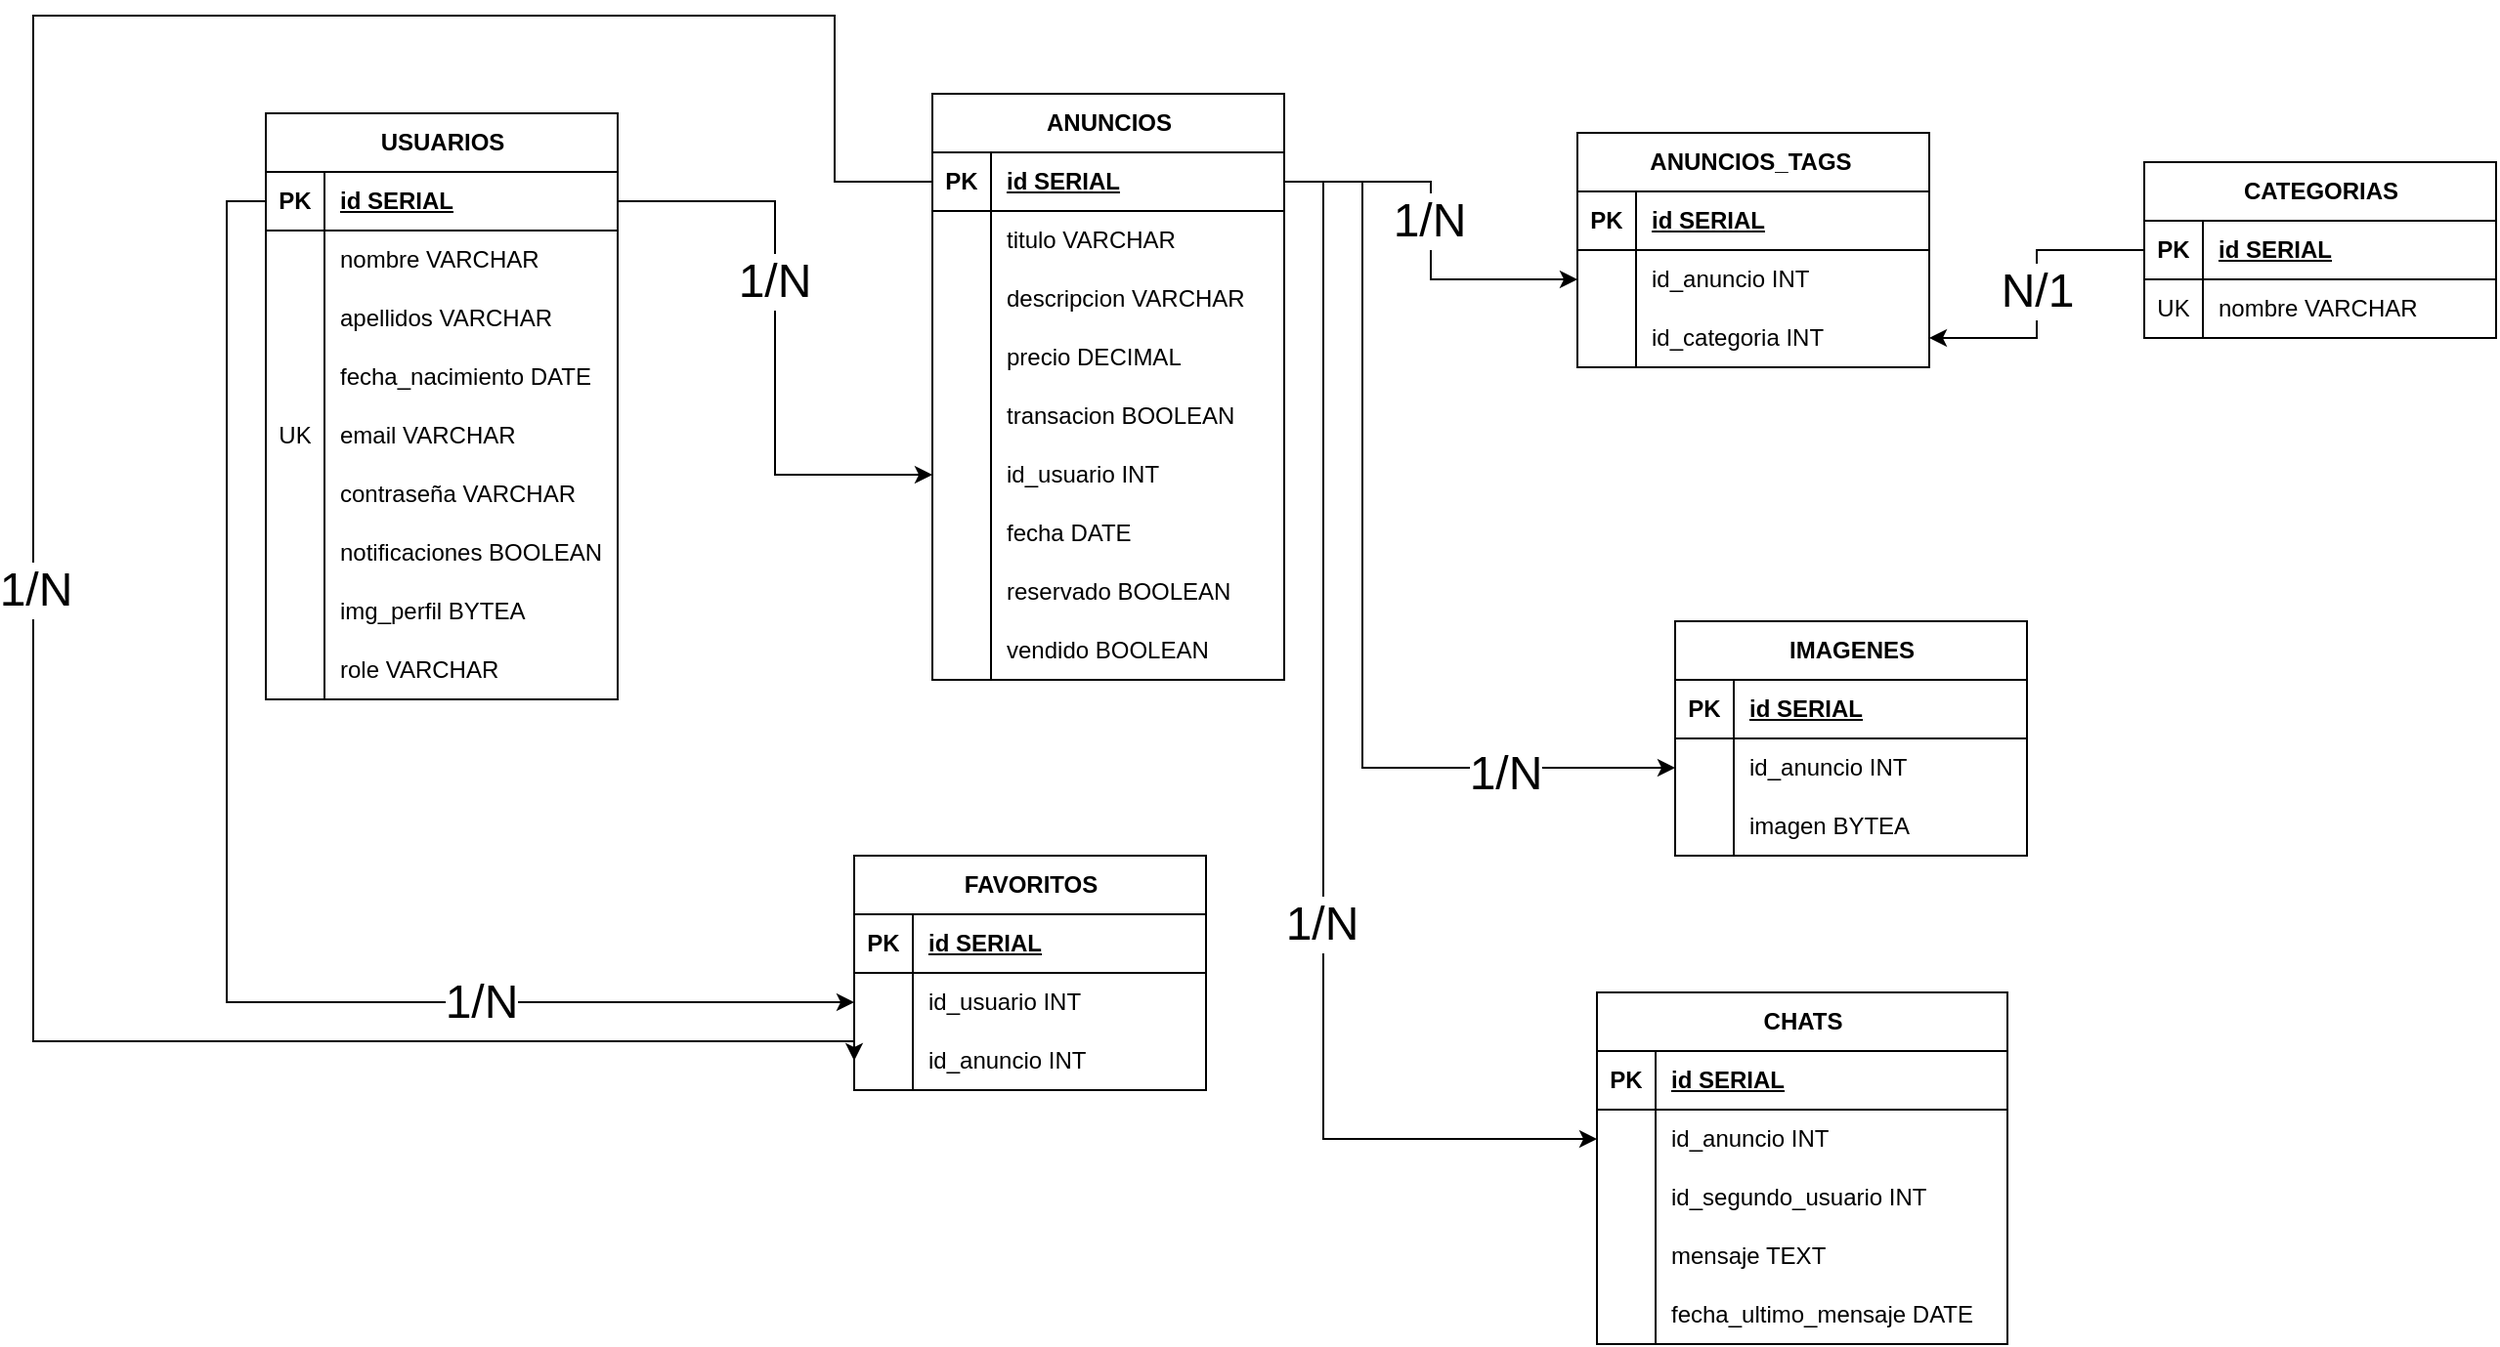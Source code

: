 <mxfile version="24.0.7" type="device">
  <diagram name="Página-1" id="xFBbB_zyV15FyHv-5IQv">
    <mxGraphModel dx="2501" dy="786" grid="1" gridSize="10" guides="1" tooltips="1" connect="1" arrows="1" fold="1" page="1" pageScale="1" pageWidth="827" pageHeight="1169" math="0" shadow="0">
      <root>
        <mxCell id="0" />
        <mxCell id="1" parent="0" />
        <mxCell id="08v7dQ_NmkrzOguiUKik-5" value="USUARIOS" style="shape=table;startSize=30;container=1;collapsible=1;childLayout=tableLayout;fixedRows=1;rowLines=0;fontStyle=1;align=center;resizeLast=1;html=1;" parent="1" vertex="1">
          <mxGeometry x="-511" y="370" width="180" height="300" as="geometry" />
        </mxCell>
        <mxCell id="08v7dQ_NmkrzOguiUKik-6" value="" style="shape=tableRow;horizontal=0;startSize=0;swimlaneHead=0;swimlaneBody=0;fillColor=none;collapsible=0;dropTarget=0;points=[[0,0.5],[1,0.5]];portConstraint=eastwest;top=0;left=0;right=0;bottom=1;" parent="08v7dQ_NmkrzOguiUKik-5" vertex="1">
          <mxGeometry y="30" width="180" height="30" as="geometry" />
        </mxCell>
        <mxCell id="08v7dQ_NmkrzOguiUKik-7" value="PK" style="shape=partialRectangle;connectable=0;fillColor=none;top=0;left=0;bottom=0;right=0;fontStyle=1;overflow=hidden;whiteSpace=wrap;html=1;" parent="08v7dQ_NmkrzOguiUKik-6" vertex="1">
          <mxGeometry width="30" height="30" as="geometry">
            <mxRectangle width="30" height="30" as="alternateBounds" />
          </mxGeometry>
        </mxCell>
        <mxCell id="08v7dQ_NmkrzOguiUKik-8" value="id SERIAL" style="shape=partialRectangle;connectable=0;fillColor=none;top=0;left=0;bottom=0;right=0;align=left;spacingLeft=6;fontStyle=5;overflow=hidden;whiteSpace=wrap;html=1;" parent="08v7dQ_NmkrzOguiUKik-6" vertex="1">
          <mxGeometry x="30" width="150" height="30" as="geometry">
            <mxRectangle width="150" height="30" as="alternateBounds" />
          </mxGeometry>
        </mxCell>
        <mxCell id="08v7dQ_NmkrzOguiUKik-9" value="" style="shape=tableRow;horizontal=0;startSize=0;swimlaneHead=0;swimlaneBody=0;fillColor=none;collapsible=0;dropTarget=0;points=[[0,0.5],[1,0.5]];portConstraint=eastwest;top=0;left=0;right=0;bottom=0;" parent="08v7dQ_NmkrzOguiUKik-5" vertex="1">
          <mxGeometry y="60" width="180" height="30" as="geometry" />
        </mxCell>
        <mxCell id="08v7dQ_NmkrzOguiUKik-10" value="" style="shape=partialRectangle;connectable=0;fillColor=none;top=0;left=0;bottom=0;right=0;editable=1;overflow=hidden;whiteSpace=wrap;html=1;" parent="08v7dQ_NmkrzOguiUKik-9" vertex="1">
          <mxGeometry width="30" height="30" as="geometry">
            <mxRectangle width="30" height="30" as="alternateBounds" />
          </mxGeometry>
        </mxCell>
        <mxCell id="08v7dQ_NmkrzOguiUKik-11" value="nombre VARCHAR" style="shape=partialRectangle;connectable=0;fillColor=none;top=0;left=0;bottom=0;right=0;align=left;spacingLeft=6;overflow=hidden;whiteSpace=wrap;html=1;" parent="08v7dQ_NmkrzOguiUKik-9" vertex="1">
          <mxGeometry x="30" width="150" height="30" as="geometry">
            <mxRectangle width="150" height="30" as="alternateBounds" />
          </mxGeometry>
        </mxCell>
        <mxCell id="08v7dQ_NmkrzOguiUKik-12" value="" style="shape=tableRow;horizontal=0;startSize=0;swimlaneHead=0;swimlaneBody=0;fillColor=none;collapsible=0;dropTarget=0;points=[[0,0.5],[1,0.5]];portConstraint=eastwest;top=0;left=0;right=0;bottom=0;" parent="08v7dQ_NmkrzOguiUKik-5" vertex="1">
          <mxGeometry y="90" width="180" height="30" as="geometry" />
        </mxCell>
        <mxCell id="08v7dQ_NmkrzOguiUKik-13" value="" style="shape=partialRectangle;connectable=0;fillColor=none;top=0;left=0;bottom=0;right=0;editable=1;overflow=hidden;whiteSpace=wrap;html=1;" parent="08v7dQ_NmkrzOguiUKik-12" vertex="1">
          <mxGeometry width="30" height="30" as="geometry">
            <mxRectangle width="30" height="30" as="alternateBounds" />
          </mxGeometry>
        </mxCell>
        <mxCell id="08v7dQ_NmkrzOguiUKik-14" value="apellidos VARCHAR" style="shape=partialRectangle;connectable=0;fillColor=none;top=0;left=0;bottom=0;right=0;align=left;spacingLeft=6;overflow=hidden;whiteSpace=wrap;html=1;" parent="08v7dQ_NmkrzOguiUKik-12" vertex="1">
          <mxGeometry x="30" width="150" height="30" as="geometry">
            <mxRectangle width="150" height="30" as="alternateBounds" />
          </mxGeometry>
        </mxCell>
        <mxCell id="08v7dQ_NmkrzOguiUKik-18" value="" style="shape=tableRow;horizontal=0;startSize=0;swimlaneHead=0;swimlaneBody=0;fillColor=none;collapsible=0;dropTarget=0;points=[[0,0.5],[1,0.5]];portConstraint=eastwest;top=0;left=0;right=0;bottom=0;" parent="08v7dQ_NmkrzOguiUKik-5" vertex="1">
          <mxGeometry y="120" width="180" height="30" as="geometry" />
        </mxCell>
        <mxCell id="08v7dQ_NmkrzOguiUKik-19" value="" style="shape=partialRectangle;connectable=0;fillColor=none;top=0;left=0;bottom=0;right=0;editable=1;overflow=hidden;whiteSpace=wrap;html=1;" parent="08v7dQ_NmkrzOguiUKik-18" vertex="1">
          <mxGeometry width="30" height="30" as="geometry">
            <mxRectangle width="30" height="30" as="alternateBounds" />
          </mxGeometry>
        </mxCell>
        <mxCell id="08v7dQ_NmkrzOguiUKik-20" value="fecha_nacimiento DATE" style="shape=partialRectangle;connectable=0;fillColor=none;top=0;left=0;bottom=0;right=0;align=left;spacingLeft=6;overflow=hidden;whiteSpace=wrap;html=1;" parent="08v7dQ_NmkrzOguiUKik-18" vertex="1">
          <mxGeometry x="30" width="150" height="30" as="geometry">
            <mxRectangle width="150" height="30" as="alternateBounds" />
          </mxGeometry>
        </mxCell>
        <mxCell id="08v7dQ_NmkrzOguiUKik-15" value="" style="shape=tableRow;horizontal=0;startSize=0;swimlaneHead=0;swimlaneBody=0;fillColor=none;collapsible=0;dropTarget=0;points=[[0,0.5],[1,0.5]];portConstraint=eastwest;top=0;left=0;right=0;bottom=0;" parent="08v7dQ_NmkrzOguiUKik-5" vertex="1">
          <mxGeometry y="150" width="180" height="30" as="geometry" />
        </mxCell>
        <mxCell id="08v7dQ_NmkrzOguiUKik-16" value="UK" style="shape=partialRectangle;connectable=0;fillColor=none;top=0;left=0;bottom=0;right=0;editable=1;overflow=hidden;whiteSpace=wrap;html=1;" parent="08v7dQ_NmkrzOguiUKik-15" vertex="1">
          <mxGeometry width="30" height="30" as="geometry">
            <mxRectangle width="30" height="30" as="alternateBounds" />
          </mxGeometry>
        </mxCell>
        <mxCell id="08v7dQ_NmkrzOguiUKik-17" value="email VARCHAR" style="shape=partialRectangle;connectable=0;fillColor=none;top=0;left=0;bottom=0;right=0;align=left;spacingLeft=6;overflow=hidden;whiteSpace=wrap;html=1;" parent="08v7dQ_NmkrzOguiUKik-15" vertex="1">
          <mxGeometry x="30" width="150" height="30" as="geometry">
            <mxRectangle width="150" height="30" as="alternateBounds" />
          </mxGeometry>
        </mxCell>
        <mxCell id="08v7dQ_NmkrzOguiUKik-21" value="" style="shape=tableRow;horizontal=0;startSize=0;swimlaneHead=0;swimlaneBody=0;fillColor=none;collapsible=0;dropTarget=0;points=[[0,0.5],[1,0.5]];portConstraint=eastwest;top=0;left=0;right=0;bottom=0;" parent="08v7dQ_NmkrzOguiUKik-5" vertex="1">
          <mxGeometry y="180" width="180" height="30" as="geometry" />
        </mxCell>
        <mxCell id="08v7dQ_NmkrzOguiUKik-22" value="" style="shape=partialRectangle;connectable=0;fillColor=none;top=0;left=0;bottom=0;right=0;editable=1;overflow=hidden;whiteSpace=wrap;html=1;" parent="08v7dQ_NmkrzOguiUKik-21" vertex="1">
          <mxGeometry width="30" height="30" as="geometry">
            <mxRectangle width="30" height="30" as="alternateBounds" />
          </mxGeometry>
        </mxCell>
        <mxCell id="08v7dQ_NmkrzOguiUKik-23" value="contraseña VARCHAR" style="shape=partialRectangle;connectable=0;fillColor=none;top=0;left=0;bottom=0;right=0;align=left;spacingLeft=6;overflow=hidden;whiteSpace=wrap;html=1;" parent="08v7dQ_NmkrzOguiUKik-21" vertex="1">
          <mxGeometry x="30" width="150" height="30" as="geometry">
            <mxRectangle width="150" height="30" as="alternateBounds" />
          </mxGeometry>
        </mxCell>
        <mxCell id="08v7dQ_NmkrzOguiUKik-24" value="" style="shape=tableRow;horizontal=0;startSize=0;swimlaneHead=0;swimlaneBody=0;fillColor=none;collapsible=0;dropTarget=0;points=[[0,0.5],[1,0.5]];portConstraint=eastwest;top=0;left=0;right=0;bottom=0;" parent="08v7dQ_NmkrzOguiUKik-5" vertex="1">
          <mxGeometry y="210" width="180" height="30" as="geometry" />
        </mxCell>
        <mxCell id="08v7dQ_NmkrzOguiUKik-25" value="" style="shape=partialRectangle;connectable=0;fillColor=none;top=0;left=0;bottom=0;right=0;editable=1;overflow=hidden;whiteSpace=wrap;html=1;" parent="08v7dQ_NmkrzOguiUKik-24" vertex="1">
          <mxGeometry width="30" height="30" as="geometry">
            <mxRectangle width="30" height="30" as="alternateBounds" />
          </mxGeometry>
        </mxCell>
        <mxCell id="08v7dQ_NmkrzOguiUKik-26" value="notificaciones BOOLEAN" style="shape=partialRectangle;connectable=0;fillColor=none;top=0;left=0;bottom=0;right=0;align=left;spacingLeft=6;overflow=hidden;whiteSpace=wrap;html=1;" parent="08v7dQ_NmkrzOguiUKik-24" vertex="1">
          <mxGeometry x="30" width="150" height="30" as="geometry">
            <mxRectangle width="150" height="30" as="alternateBounds" />
          </mxGeometry>
        </mxCell>
        <mxCell id="08v7dQ_NmkrzOguiUKik-125" value="" style="shape=tableRow;horizontal=0;startSize=0;swimlaneHead=0;swimlaneBody=0;fillColor=none;collapsible=0;dropTarget=0;points=[[0,0.5],[1,0.5]];portConstraint=eastwest;top=0;left=0;right=0;bottom=0;" parent="08v7dQ_NmkrzOguiUKik-5" vertex="1">
          <mxGeometry y="240" width="180" height="30" as="geometry" />
        </mxCell>
        <mxCell id="08v7dQ_NmkrzOguiUKik-126" value="" style="shape=partialRectangle;connectable=0;fillColor=none;top=0;left=0;bottom=0;right=0;editable=1;overflow=hidden;whiteSpace=wrap;html=1;" parent="08v7dQ_NmkrzOguiUKik-125" vertex="1">
          <mxGeometry width="30" height="30" as="geometry">
            <mxRectangle width="30" height="30" as="alternateBounds" />
          </mxGeometry>
        </mxCell>
        <mxCell id="08v7dQ_NmkrzOguiUKik-127" value="img_perfil BYTEA" style="shape=partialRectangle;connectable=0;fillColor=none;top=0;left=0;bottom=0;right=0;align=left;spacingLeft=6;overflow=hidden;whiteSpace=wrap;html=1;" parent="08v7dQ_NmkrzOguiUKik-125" vertex="1">
          <mxGeometry x="30" width="150" height="30" as="geometry">
            <mxRectangle width="150" height="30" as="alternateBounds" />
          </mxGeometry>
        </mxCell>
        <mxCell id="OYvAsoiQzsK3gsLC1xbl-1" value="" style="shape=tableRow;horizontal=0;startSize=0;swimlaneHead=0;swimlaneBody=0;fillColor=none;collapsible=0;dropTarget=0;points=[[0,0.5],[1,0.5]];portConstraint=eastwest;top=0;left=0;right=0;bottom=0;" vertex="1" parent="08v7dQ_NmkrzOguiUKik-5">
          <mxGeometry y="270" width="180" height="30" as="geometry" />
        </mxCell>
        <mxCell id="OYvAsoiQzsK3gsLC1xbl-2" value="" style="shape=partialRectangle;connectable=0;fillColor=none;top=0;left=0;bottom=0;right=0;editable=1;overflow=hidden;whiteSpace=wrap;html=1;" vertex="1" parent="OYvAsoiQzsK3gsLC1xbl-1">
          <mxGeometry width="30" height="30" as="geometry">
            <mxRectangle width="30" height="30" as="alternateBounds" />
          </mxGeometry>
        </mxCell>
        <mxCell id="OYvAsoiQzsK3gsLC1xbl-3" value="role VARCHAR" style="shape=partialRectangle;connectable=0;fillColor=none;top=0;left=0;bottom=0;right=0;align=left;spacingLeft=6;overflow=hidden;whiteSpace=wrap;html=1;" vertex="1" parent="OYvAsoiQzsK3gsLC1xbl-1">
          <mxGeometry x="30" width="150" height="30" as="geometry">
            <mxRectangle width="150" height="30" as="alternateBounds" />
          </mxGeometry>
        </mxCell>
        <mxCell id="08v7dQ_NmkrzOguiUKik-27" value="ANUNCIOS" style="shape=table;startSize=30;container=1;collapsible=1;childLayout=tableLayout;fixedRows=1;rowLines=0;fontStyle=1;align=center;resizeLast=1;html=1;" parent="1" vertex="1">
          <mxGeometry x="-170" y="360" width="180" height="300" as="geometry" />
        </mxCell>
        <mxCell id="08v7dQ_NmkrzOguiUKik-28" value="" style="shape=tableRow;horizontal=0;startSize=0;swimlaneHead=0;swimlaneBody=0;fillColor=none;collapsible=0;dropTarget=0;points=[[0,0.5],[1,0.5]];portConstraint=eastwest;top=0;left=0;right=0;bottom=1;" parent="08v7dQ_NmkrzOguiUKik-27" vertex="1">
          <mxGeometry y="30" width="180" height="30" as="geometry" />
        </mxCell>
        <mxCell id="08v7dQ_NmkrzOguiUKik-29" value="PK" style="shape=partialRectangle;connectable=0;fillColor=none;top=0;left=0;bottom=0;right=0;fontStyle=1;overflow=hidden;whiteSpace=wrap;html=1;" parent="08v7dQ_NmkrzOguiUKik-28" vertex="1">
          <mxGeometry width="30" height="30" as="geometry">
            <mxRectangle width="30" height="30" as="alternateBounds" />
          </mxGeometry>
        </mxCell>
        <mxCell id="08v7dQ_NmkrzOguiUKik-30" value="id SERIAL" style="shape=partialRectangle;connectable=0;fillColor=none;top=0;left=0;bottom=0;right=0;align=left;spacingLeft=6;fontStyle=5;overflow=hidden;whiteSpace=wrap;html=1;" parent="08v7dQ_NmkrzOguiUKik-28" vertex="1">
          <mxGeometry x="30" width="150" height="30" as="geometry">
            <mxRectangle width="150" height="30" as="alternateBounds" />
          </mxGeometry>
        </mxCell>
        <mxCell id="08v7dQ_NmkrzOguiUKik-31" value="" style="shape=tableRow;horizontal=0;startSize=0;swimlaneHead=0;swimlaneBody=0;fillColor=none;collapsible=0;dropTarget=0;points=[[0,0.5],[1,0.5]];portConstraint=eastwest;top=0;left=0;right=0;bottom=0;" parent="08v7dQ_NmkrzOguiUKik-27" vertex="1">
          <mxGeometry y="60" width="180" height="30" as="geometry" />
        </mxCell>
        <mxCell id="08v7dQ_NmkrzOguiUKik-32" value="" style="shape=partialRectangle;connectable=0;fillColor=none;top=0;left=0;bottom=0;right=0;editable=1;overflow=hidden;whiteSpace=wrap;html=1;" parent="08v7dQ_NmkrzOguiUKik-31" vertex="1">
          <mxGeometry width="30" height="30" as="geometry">
            <mxRectangle width="30" height="30" as="alternateBounds" />
          </mxGeometry>
        </mxCell>
        <mxCell id="08v7dQ_NmkrzOguiUKik-33" value="titulo VARCHAR" style="shape=partialRectangle;connectable=0;fillColor=none;top=0;left=0;bottom=0;right=0;align=left;spacingLeft=6;overflow=hidden;whiteSpace=wrap;html=1;" parent="08v7dQ_NmkrzOguiUKik-31" vertex="1">
          <mxGeometry x="30" width="150" height="30" as="geometry">
            <mxRectangle width="150" height="30" as="alternateBounds" />
          </mxGeometry>
        </mxCell>
        <mxCell id="08v7dQ_NmkrzOguiUKik-34" value="" style="shape=tableRow;horizontal=0;startSize=0;swimlaneHead=0;swimlaneBody=0;fillColor=none;collapsible=0;dropTarget=0;points=[[0,0.5],[1,0.5]];portConstraint=eastwest;top=0;left=0;right=0;bottom=0;" parent="08v7dQ_NmkrzOguiUKik-27" vertex="1">
          <mxGeometry y="90" width="180" height="30" as="geometry" />
        </mxCell>
        <mxCell id="08v7dQ_NmkrzOguiUKik-35" value="" style="shape=partialRectangle;connectable=0;fillColor=none;top=0;left=0;bottom=0;right=0;editable=1;overflow=hidden;whiteSpace=wrap;html=1;" parent="08v7dQ_NmkrzOguiUKik-34" vertex="1">
          <mxGeometry width="30" height="30" as="geometry">
            <mxRectangle width="30" height="30" as="alternateBounds" />
          </mxGeometry>
        </mxCell>
        <mxCell id="08v7dQ_NmkrzOguiUKik-36" value="descripcion VARCHAR" style="shape=partialRectangle;connectable=0;fillColor=none;top=0;left=0;bottom=0;right=0;align=left;spacingLeft=6;overflow=hidden;whiteSpace=wrap;html=1;" parent="08v7dQ_NmkrzOguiUKik-34" vertex="1">
          <mxGeometry x="30" width="150" height="30" as="geometry">
            <mxRectangle width="150" height="30" as="alternateBounds" />
          </mxGeometry>
        </mxCell>
        <mxCell id="08v7dQ_NmkrzOguiUKik-37" value="" style="shape=tableRow;horizontal=0;startSize=0;swimlaneHead=0;swimlaneBody=0;fillColor=none;collapsible=0;dropTarget=0;points=[[0,0.5],[1,0.5]];portConstraint=eastwest;top=0;left=0;right=0;bottom=0;" parent="08v7dQ_NmkrzOguiUKik-27" vertex="1">
          <mxGeometry y="120" width="180" height="30" as="geometry" />
        </mxCell>
        <mxCell id="08v7dQ_NmkrzOguiUKik-38" value="" style="shape=partialRectangle;connectable=0;fillColor=none;top=0;left=0;bottom=0;right=0;editable=1;overflow=hidden;whiteSpace=wrap;html=1;" parent="08v7dQ_NmkrzOguiUKik-37" vertex="1">
          <mxGeometry width="30" height="30" as="geometry">
            <mxRectangle width="30" height="30" as="alternateBounds" />
          </mxGeometry>
        </mxCell>
        <mxCell id="08v7dQ_NmkrzOguiUKik-39" value="precio DECIMAL" style="shape=partialRectangle;connectable=0;fillColor=none;top=0;left=0;bottom=0;right=0;align=left;spacingLeft=6;overflow=hidden;whiteSpace=wrap;html=1;" parent="08v7dQ_NmkrzOguiUKik-37" vertex="1">
          <mxGeometry x="30" width="150" height="30" as="geometry">
            <mxRectangle width="150" height="30" as="alternateBounds" />
          </mxGeometry>
        </mxCell>
        <mxCell id="08v7dQ_NmkrzOguiUKik-40" value="" style="shape=tableRow;horizontal=0;startSize=0;swimlaneHead=0;swimlaneBody=0;fillColor=none;collapsible=0;dropTarget=0;points=[[0,0.5],[1,0.5]];portConstraint=eastwest;top=0;left=0;right=0;bottom=0;" parent="08v7dQ_NmkrzOguiUKik-27" vertex="1">
          <mxGeometry y="150" width="180" height="30" as="geometry" />
        </mxCell>
        <mxCell id="08v7dQ_NmkrzOguiUKik-41" value="" style="shape=partialRectangle;connectable=0;fillColor=none;top=0;left=0;bottom=0;right=0;editable=1;overflow=hidden;whiteSpace=wrap;html=1;" parent="08v7dQ_NmkrzOguiUKik-40" vertex="1">
          <mxGeometry width="30" height="30" as="geometry">
            <mxRectangle width="30" height="30" as="alternateBounds" />
          </mxGeometry>
        </mxCell>
        <mxCell id="08v7dQ_NmkrzOguiUKik-42" value="transacion BOOLEAN" style="shape=partialRectangle;connectable=0;fillColor=none;top=0;left=0;bottom=0;right=0;align=left;spacingLeft=6;overflow=hidden;whiteSpace=wrap;html=1;" parent="08v7dQ_NmkrzOguiUKik-40" vertex="1">
          <mxGeometry x="30" width="150" height="30" as="geometry">
            <mxRectangle width="150" height="30" as="alternateBounds" />
          </mxGeometry>
        </mxCell>
        <mxCell id="08v7dQ_NmkrzOguiUKik-46" value="" style="shape=tableRow;horizontal=0;startSize=0;swimlaneHead=0;swimlaneBody=0;fillColor=none;collapsible=0;dropTarget=0;points=[[0,0.5],[1,0.5]];portConstraint=eastwest;top=0;left=0;right=0;bottom=0;" parent="08v7dQ_NmkrzOguiUKik-27" vertex="1">
          <mxGeometry y="180" width="180" height="30" as="geometry" />
        </mxCell>
        <mxCell id="08v7dQ_NmkrzOguiUKik-47" value="" style="shape=partialRectangle;connectable=0;fillColor=none;top=0;left=0;bottom=0;right=0;editable=1;overflow=hidden;whiteSpace=wrap;html=1;" parent="08v7dQ_NmkrzOguiUKik-46" vertex="1">
          <mxGeometry width="30" height="30" as="geometry">
            <mxRectangle width="30" height="30" as="alternateBounds" />
          </mxGeometry>
        </mxCell>
        <mxCell id="08v7dQ_NmkrzOguiUKik-48" value="id_usuario INT" style="shape=partialRectangle;connectable=0;fillColor=none;top=0;left=0;bottom=0;right=0;align=left;spacingLeft=6;overflow=hidden;whiteSpace=wrap;html=1;" parent="08v7dQ_NmkrzOguiUKik-46" vertex="1">
          <mxGeometry x="30" width="150" height="30" as="geometry">
            <mxRectangle width="150" height="30" as="alternateBounds" />
          </mxGeometry>
        </mxCell>
        <mxCell id="08v7dQ_NmkrzOguiUKik-49" value="" style="shape=tableRow;horizontal=0;startSize=0;swimlaneHead=0;swimlaneBody=0;fillColor=none;collapsible=0;dropTarget=0;points=[[0,0.5],[1,0.5]];portConstraint=eastwest;top=0;left=0;right=0;bottom=0;" parent="08v7dQ_NmkrzOguiUKik-27" vertex="1">
          <mxGeometry y="210" width="180" height="30" as="geometry" />
        </mxCell>
        <mxCell id="08v7dQ_NmkrzOguiUKik-50" value="" style="shape=partialRectangle;connectable=0;fillColor=none;top=0;left=0;bottom=0;right=0;editable=1;overflow=hidden;whiteSpace=wrap;html=1;" parent="08v7dQ_NmkrzOguiUKik-49" vertex="1">
          <mxGeometry width="30" height="30" as="geometry">
            <mxRectangle width="30" height="30" as="alternateBounds" />
          </mxGeometry>
        </mxCell>
        <mxCell id="08v7dQ_NmkrzOguiUKik-51" value="fecha DATE" style="shape=partialRectangle;connectable=0;fillColor=none;top=0;left=0;bottom=0;right=0;align=left;spacingLeft=6;overflow=hidden;whiteSpace=wrap;html=1;" parent="08v7dQ_NmkrzOguiUKik-49" vertex="1">
          <mxGeometry x="30" width="150" height="30" as="geometry">
            <mxRectangle width="150" height="30" as="alternateBounds" />
          </mxGeometry>
        </mxCell>
        <mxCell id="08v7dQ_NmkrzOguiUKik-52" value="" style="shape=tableRow;horizontal=0;startSize=0;swimlaneHead=0;swimlaneBody=0;fillColor=none;collapsible=0;dropTarget=0;points=[[0,0.5],[1,0.5]];portConstraint=eastwest;top=0;left=0;right=0;bottom=0;" parent="08v7dQ_NmkrzOguiUKik-27" vertex="1">
          <mxGeometry y="240" width="180" height="30" as="geometry" />
        </mxCell>
        <mxCell id="08v7dQ_NmkrzOguiUKik-53" value="" style="shape=partialRectangle;connectable=0;fillColor=none;top=0;left=0;bottom=0;right=0;editable=1;overflow=hidden;whiteSpace=wrap;html=1;" parent="08v7dQ_NmkrzOguiUKik-52" vertex="1">
          <mxGeometry width="30" height="30" as="geometry">
            <mxRectangle width="30" height="30" as="alternateBounds" />
          </mxGeometry>
        </mxCell>
        <mxCell id="08v7dQ_NmkrzOguiUKik-54" value="reservado BOOLEAN" style="shape=partialRectangle;connectable=0;fillColor=none;top=0;left=0;bottom=0;right=0;align=left;spacingLeft=6;overflow=hidden;whiteSpace=wrap;html=1;" parent="08v7dQ_NmkrzOguiUKik-52" vertex="1">
          <mxGeometry x="30" width="150" height="30" as="geometry">
            <mxRectangle width="150" height="30" as="alternateBounds" />
          </mxGeometry>
        </mxCell>
        <mxCell id="08v7dQ_NmkrzOguiUKik-55" value="" style="shape=tableRow;horizontal=0;startSize=0;swimlaneHead=0;swimlaneBody=0;fillColor=none;collapsible=0;dropTarget=0;points=[[0,0.5],[1,0.5]];portConstraint=eastwest;top=0;left=0;right=0;bottom=0;" parent="08v7dQ_NmkrzOguiUKik-27" vertex="1">
          <mxGeometry y="270" width="180" height="30" as="geometry" />
        </mxCell>
        <mxCell id="08v7dQ_NmkrzOguiUKik-56" value="" style="shape=partialRectangle;connectable=0;fillColor=none;top=0;left=0;bottom=0;right=0;editable=1;overflow=hidden;whiteSpace=wrap;html=1;" parent="08v7dQ_NmkrzOguiUKik-55" vertex="1">
          <mxGeometry width="30" height="30" as="geometry">
            <mxRectangle width="30" height="30" as="alternateBounds" />
          </mxGeometry>
        </mxCell>
        <mxCell id="08v7dQ_NmkrzOguiUKik-57" value="vendido BOOLEAN" style="shape=partialRectangle;connectable=0;fillColor=none;top=0;left=0;bottom=0;right=0;align=left;spacingLeft=6;overflow=hidden;whiteSpace=wrap;html=1;" parent="08v7dQ_NmkrzOguiUKik-55" vertex="1">
          <mxGeometry x="30" width="150" height="30" as="geometry">
            <mxRectangle width="150" height="30" as="alternateBounds" />
          </mxGeometry>
        </mxCell>
        <mxCell id="08v7dQ_NmkrzOguiUKik-58" value="ANUNCIOS_TAGS&lt;span style=&quot;white-space: pre;&quot;&gt;&#x9;&lt;/span&gt;" style="shape=table;startSize=30;container=1;collapsible=1;childLayout=tableLayout;fixedRows=1;rowLines=0;fontStyle=1;align=center;resizeLast=1;html=1;" parent="1" vertex="1">
          <mxGeometry x="160" y="380" width="180" height="120" as="geometry" />
        </mxCell>
        <mxCell id="08v7dQ_NmkrzOguiUKik-59" value="" style="shape=tableRow;horizontal=0;startSize=0;swimlaneHead=0;swimlaneBody=0;fillColor=none;collapsible=0;dropTarget=0;points=[[0,0.5],[1,0.5]];portConstraint=eastwest;top=0;left=0;right=0;bottom=1;" parent="08v7dQ_NmkrzOguiUKik-58" vertex="1">
          <mxGeometry y="30" width="180" height="30" as="geometry" />
        </mxCell>
        <mxCell id="08v7dQ_NmkrzOguiUKik-60" value="PK" style="shape=partialRectangle;connectable=0;fillColor=none;top=0;left=0;bottom=0;right=0;fontStyle=1;overflow=hidden;whiteSpace=wrap;html=1;" parent="08v7dQ_NmkrzOguiUKik-59" vertex="1">
          <mxGeometry width="30" height="30" as="geometry">
            <mxRectangle width="30" height="30" as="alternateBounds" />
          </mxGeometry>
        </mxCell>
        <mxCell id="08v7dQ_NmkrzOguiUKik-61" value="id SERIAL" style="shape=partialRectangle;connectable=0;fillColor=none;top=0;left=0;bottom=0;right=0;align=left;spacingLeft=6;fontStyle=5;overflow=hidden;whiteSpace=wrap;html=1;" parent="08v7dQ_NmkrzOguiUKik-59" vertex="1">
          <mxGeometry x="30" width="150" height="30" as="geometry">
            <mxRectangle width="150" height="30" as="alternateBounds" />
          </mxGeometry>
        </mxCell>
        <mxCell id="08v7dQ_NmkrzOguiUKik-62" value="" style="shape=tableRow;horizontal=0;startSize=0;swimlaneHead=0;swimlaneBody=0;fillColor=none;collapsible=0;dropTarget=0;points=[[0,0.5],[1,0.5]];portConstraint=eastwest;top=0;left=0;right=0;bottom=0;" parent="08v7dQ_NmkrzOguiUKik-58" vertex="1">
          <mxGeometry y="60" width="180" height="30" as="geometry" />
        </mxCell>
        <mxCell id="08v7dQ_NmkrzOguiUKik-63" value="" style="shape=partialRectangle;connectable=0;fillColor=none;top=0;left=0;bottom=0;right=0;editable=1;overflow=hidden;whiteSpace=wrap;html=1;" parent="08v7dQ_NmkrzOguiUKik-62" vertex="1">
          <mxGeometry width="30" height="30" as="geometry">
            <mxRectangle width="30" height="30" as="alternateBounds" />
          </mxGeometry>
        </mxCell>
        <mxCell id="08v7dQ_NmkrzOguiUKik-64" value="id_anuncio INT" style="shape=partialRectangle;connectable=0;fillColor=none;top=0;left=0;bottom=0;right=0;align=left;spacingLeft=6;overflow=hidden;whiteSpace=wrap;html=1;" parent="08v7dQ_NmkrzOguiUKik-62" vertex="1">
          <mxGeometry x="30" width="150" height="30" as="geometry">
            <mxRectangle width="150" height="30" as="alternateBounds" />
          </mxGeometry>
        </mxCell>
        <mxCell id="08v7dQ_NmkrzOguiUKik-65" value="" style="shape=tableRow;horizontal=0;startSize=0;swimlaneHead=0;swimlaneBody=0;fillColor=none;collapsible=0;dropTarget=0;points=[[0,0.5],[1,0.5]];portConstraint=eastwest;top=0;left=0;right=0;bottom=0;" parent="08v7dQ_NmkrzOguiUKik-58" vertex="1">
          <mxGeometry y="90" width="180" height="30" as="geometry" />
        </mxCell>
        <mxCell id="08v7dQ_NmkrzOguiUKik-66" value="" style="shape=partialRectangle;connectable=0;fillColor=none;top=0;left=0;bottom=0;right=0;editable=1;overflow=hidden;whiteSpace=wrap;html=1;" parent="08v7dQ_NmkrzOguiUKik-65" vertex="1">
          <mxGeometry width="30" height="30" as="geometry">
            <mxRectangle width="30" height="30" as="alternateBounds" />
          </mxGeometry>
        </mxCell>
        <mxCell id="08v7dQ_NmkrzOguiUKik-67" value="id_categoria INT" style="shape=partialRectangle;connectable=0;fillColor=none;top=0;left=0;bottom=0;right=0;align=left;spacingLeft=6;overflow=hidden;whiteSpace=wrap;html=1;" parent="08v7dQ_NmkrzOguiUKik-65" vertex="1">
          <mxGeometry x="30" width="150" height="30" as="geometry">
            <mxRectangle width="150" height="30" as="alternateBounds" />
          </mxGeometry>
        </mxCell>
        <mxCell id="08v7dQ_NmkrzOguiUKik-71" value="CATEGORIAS" style="shape=table;startSize=30;container=1;collapsible=1;childLayout=tableLayout;fixedRows=1;rowLines=0;fontStyle=1;align=center;resizeLast=1;html=1;" parent="1" vertex="1">
          <mxGeometry x="450" y="395" width="180" height="90" as="geometry" />
        </mxCell>
        <mxCell id="08v7dQ_NmkrzOguiUKik-72" value="" style="shape=tableRow;horizontal=0;startSize=0;swimlaneHead=0;swimlaneBody=0;fillColor=none;collapsible=0;dropTarget=0;points=[[0,0.5],[1,0.5]];portConstraint=eastwest;top=0;left=0;right=0;bottom=1;" parent="08v7dQ_NmkrzOguiUKik-71" vertex="1">
          <mxGeometry y="30" width="180" height="30" as="geometry" />
        </mxCell>
        <mxCell id="08v7dQ_NmkrzOguiUKik-73" value="PK" style="shape=partialRectangle;connectable=0;fillColor=none;top=0;left=0;bottom=0;right=0;fontStyle=1;overflow=hidden;whiteSpace=wrap;html=1;" parent="08v7dQ_NmkrzOguiUKik-72" vertex="1">
          <mxGeometry width="30" height="30" as="geometry">
            <mxRectangle width="30" height="30" as="alternateBounds" />
          </mxGeometry>
        </mxCell>
        <mxCell id="08v7dQ_NmkrzOguiUKik-74" value="id SERIAL" style="shape=partialRectangle;connectable=0;fillColor=none;top=0;left=0;bottom=0;right=0;align=left;spacingLeft=6;fontStyle=5;overflow=hidden;whiteSpace=wrap;html=1;" parent="08v7dQ_NmkrzOguiUKik-72" vertex="1">
          <mxGeometry x="30" width="150" height="30" as="geometry">
            <mxRectangle width="150" height="30" as="alternateBounds" />
          </mxGeometry>
        </mxCell>
        <mxCell id="08v7dQ_NmkrzOguiUKik-75" value="" style="shape=tableRow;horizontal=0;startSize=0;swimlaneHead=0;swimlaneBody=0;fillColor=none;collapsible=0;dropTarget=0;points=[[0,0.5],[1,0.5]];portConstraint=eastwest;top=0;left=0;right=0;bottom=0;" parent="08v7dQ_NmkrzOguiUKik-71" vertex="1">
          <mxGeometry y="60" width="180" height="30" as="geometry" />
        </mxCell>
        <mxCell id="08v7dQ_NmkrzOguiUKik-76" value="UK" style="shape=partialRectangle;connectable=0;fillColor=none;top=0;left=0;bottom=0;right=0;editable=1;overflow=hidden;whiteSpace=wrap;html=1;" parent="08v7dQ_NmkrzOguiUKik-75" vertex="1">
          <mxGeometry width="30" height="30" as="geometry">
            <mxRectangle width="30" height="30" as="alternateBounds" />
          </mxGeometry>
        </mxCell>
        <mxCell id="08v7dQ_NmkrzOguiUKik-77" value="nombre VARCHAR" style="shape=partialRectangle;connectable=0;fillColor=none;top=0;left=0;bottom=0;right=0;align=left;spacingLeft=6;overflow=hidden;whiteSpace=wrap;html=1;" parent="08v7dQ_NmkrzOguiUKik-75" vertex="1">
          <mxGeometry x="30" width="150" height="30" as="geometry">
            <mxRectangle width="150" height="30" as="alternateBounds" />
          </mxGeometry>
        </mxCell>
        <mxCell id="08v7dQ_NmkrzOguiUKik-84" value="FAVORITOS" style="shape=table;startSize=30;container=1;collapsible=1;childLayout=tableLayout;fixedRows=1;rowLines=0;fontStyle=1;align=center;resizeLast=1;html=1;" parent="1" vertex="1">
          <mxGeometry x="-210" y="750" width="180" height="120" as="geometry" />
        </mxCell>
        <mxCell id="08v7dQ_NmkrzOguiUKik-85" value="" style="shape=tableRow;horizontal=0;startSize=0;swimlaneHead=0;swimlaneBody=0;fillColor=none;collapsible=0;dropTarget=0;points=[[0,0.5],[1,0.5]];portConstraint=eastwest;top=0;left=0;right=0;bottom=1;" parent="08v7dQ_NmkrzOguiUKik-84" vertex="1">
          <mxGeometry y="30" width="180" height="30" as="geometry" />
        </mxCell>
        <mxCell id="08v7dQ_NmkrzOguiUKik-86" value="PK" style="shape=partialRectangle;connectable=0;fillColor=none;top=0;left=0;bottom=0;right=0;fontStyle=1;overflow=hidden;whiteSpace=wrap;html=1;" parent="08v7dQ_NmkrzOguiUKik-85" vertex="1">
          <mxGeometry width="30" height="30" as="geometry">
            <mxRectangle width="30" height="30" as="alternateBounds" />
          </mxGeometry>
        </mxCell>
        <mxCell id="08v7dQ_NmkrzOguiUKik-87" value="id SERIAL" style="shape=partialRectangle;connectable=0;fillColor=none;top=0;left=0;bottom=0;right=0;align=left;spacingLeft=6;fontStyle=5;overflow=hidden;whiteSpace=wrap;html=1;" parent="08v7dQ_NmkrzOguiUKik-85" vertex="1">
          <mxGeometry x="30" width="150" height="30" as="geometry">
            <mxRectangle width="150" height="30" as="alternateBounds" />
          </mxGeometry>
        </mxCell>
        <mxCell id="08v7dQ_NmkrzOguiUKik-88" value="" style="shape=tableRow;horizontal=0;startSize=0;swimlaneHead=0;swimlaneBody=0;fillColor=none;collapsible=0;dropTarget=0;points=[[0,0.5],[1,0.5]];portConstraint=eastwest;top=0;left=0;right=0;bottom=0;" parent="08v7dQ_NmkrzOguiUKik-84" vertex="1">
          <mxGeometry y="60" width="180" height="30" as="geometry" />
        </mxCell>
        <mxCell id="08v7dQ_NmkrzOguiUKik-89" value="" style="shape=partialRectangle;connectable=0;fillColor=none;top=0;left=0;bottom=0;right=0;editable=1;overflow=hidden;whiteSpace=wrap;html=1;" parent="08v7dQ_NmkrzOguiUKik-88" vertex="1">
          <mxGeometry width="30" height="30" as="geometry">
            <mxRectangle width="30" height="30" as="alternateBounds" />
          </mxGeometry>
        </mxCell>
        <mxCell id="08v7dQ_NmkrzOguiUKik-90" value="id_usuario INT" style="shape=partialRectangle;connectable=0;fillColor=none;top=0;left=0;bottom=0;right=0;align=left;spacingLeft=6;overflow=hidden;whiteSpace=wrap;html=1;" parent="08v7dQ_NmkrzOguiUKik-88" vertex="1">
          <mxGeometry x="30" width="150" height="30" as="geometry">
            <mxRectangle width="150" height="30" as="alternateBounds" />
          </mxGeometry>
        </mxCell>
        <mxCell id="08v7dQ_NmkrzOguiUKik-91" value="" style="shape=tableRow;horizontal=0;startSize=0;swimlaneHead=0;swimlaneBody=0;fillColor=none;collapsible=0;dropTarget=0;points=[[0,0.5],[1,0.5]];portConstraint=eastwest;top=0;left=0;right=0;bottom=0;" parent="08v7dQ_NmkrzOguiUKik-84" vertex="1">
          <mxGeometry y="90" width="180" height="30" as="geometry" />
        </mxCell>
        <mxCell id="08v7dQ_NmkrzOguiUKik-92" value="" style="shape=partialRectangle;connectable=0;fillColor=none;top=0;left=0;bottom=0;right=0;editable=1;overflow=hidden;whiteSpace=wrap;html=1;" parent="08v7dQ_NmkrzOguiUKik-91" vertex="1">
          <mxGeometry width="30" height="30" as="geometry">
            <mxRectangle width="30" height="30" as="alternateBounds" />
          </mxGeometry>
        </mxCell>
        <mxCell id="08v7dQ_NmkrzOguiUKik-93" value="id_anuncio INT" style="shape=partialRectangle;connectable=0;fillColor=none;top=0;left=0;bottom=0;right=0;align=left;spacingLeft=6;overflow=hidden;whiteSpace=wrap;html=1;" parent="08v7dQ_NmkrzOguiUKik-91" vertex="1">
          <mxGeometry x="30" width="150" height="30" as="geometry">
            <mxRectangle width="150" height="30" as="alternateBounds" />
          </mxGeometry>
        </mxCell>
        <mxCell id="08v7dQ_NmkrzOguiUKik-97" value="IMAGENES" style="shape=table;startSize=30;container=1;collapsible=1;childLayout=tableLayout;fixedRows=1;rowLines=0;fontStyle=1;align=center;resizeLast=1;html=1;" parent="1" vertex="1">
          <mxGeometry x="210" y="630" width="180" height="120" as="geometry" />
        </mxCell>
        <mxCell id="08v7dQ_NmkrzOguiUKik-98" value="" style="shape=tableRow;horizontal=0;startSize=0;swimlaneHead=0;swimlaneBody=0;fillColor=none;collapsible=0;dropTarget=0;points=[[0,0.5],[1,0.5]];portConstraint=eastwest;top=0;left=0;right=0;bottom=1;" parent="08v7dQ_NmkrzOguiUKik-97" vertex="1">
          <mxGeometry y="30" width="180" height="30" as="geometry" />
        </mxCell>
        <mxCell id="08v7dQ_NmkrzOguiUKik-99" value="PK" style="shape=partialRectangle;connectable=0;fillColor=none;top=0;left=0;bottom=0;right=0;fontStyle=1;overflow=hidden;whiteSpace=wrap;html=1;" parent="08v7dQ_NmkrzOguiUKik-98" vertex="1">
          <mxGeometry width="30" height="30" as="geometry">
            <mxRectangle width="30" height="30" as="alternateBounds" />
          </mxGeometry>
        </mxCell>
        <mxCell id="08v7dQ_NmkrzOguiUKik-100" value="id SERIAL" style="shape=partialRectangle;connectable=0;fillColor=none;top=0;left=0;bottom=0;right=0;align=left;spacingLeft=6;fontStyle=5;overflow=hidden;whiteSpace=wrap;html=1;" parent="08v7dQ_NmkrzOguiUKik-98" vertex="1">
          <mxGeometry x="30" width="150" height="30" as="geometry">
            <mxRectangle width="150" height="30" as="alternateBounds" />
          </mxGeometry>
        </mxCell>
        <mxCell id="08v7dQ_NmkrzOguiUKik-101" value="" style="shape=tableRow;horizontal=0;startSize=0;swimlaneHead=0;swimlaneBody=0;fillColor=none;collapsible=0;dropTarget=0;points=[[0,0.5],[1,0.5]];portConstraint=eastwest;top=0;left=0;right=0;bottom=0;" parent="08v7dQ_NmkrzOguiUKik-97" vertex="1">
          <mxGeometry y="60" width="180" height="30" as="geometry" />
        </mxCell>
        <mxCell id="08v7dQ_NmkrzOguiUKik-102" value="" style="shape=partialRectangle;connectable=0;fillColor=none;top=0;left=0;bottom=0;right=0;editable=1;overflow=hidden;whiteSpace=wrap;html=1;" parent="08v7dQ_NmkrzOguiUKik-101" vertex="1">
          <mxGeometry width="30" height="30" as="geometry">
            <mxRectangle width="30" height="30" as="alternateBounds" />
          </mxGeometry>
        </mxCell>
        <mxCell id="08v7dQ_NmkrzOguiUKik-103" value="id_anuncio INT" style="shape=partialRectangle;connectable=0;fillColor=none;top=0;left=0;bottom=0;right=0;align=left;spacingLeft=6;overflow=hidden;whiteSpace=wrap;html=1;" parent="08v7dQ_NmkrzOguiUKik-101" vertex="1">
          <mxGeometry x="30" width="150" height="30" as="geometry">
            <mxRectangle width="150" height="30" as="alternateBounds" />
          </mxGeometry>
        </mxCell>
        <mxCell id="08v7dQ_NmkrzOguiUKik-104" value="" style="shape=tableRow;horizontal=0;startSize=0;swimlaneHead=0;swimlaneBody=0;fillColor=none;collapsible=0;dropTarget=0;points=[[0,0.5],[1,0.5]];portConstraint=eastwest;top=0;left=0;right=0;bottom=0;" parent="08v7dQ_NmkrzOguiUKik-97" vertex="1">
          <mxGeometry y="90" width="180" height="30" as="geometry" />
        </mxCell>
        <mxCell id="08v7dQ_NmkrzOguiUKik-105" value="" style="shape=partialRectangle;connectable=0;fillColor=none;top=0;left=0;bottom=0;right=0;editable=1;overflow=hidden;whiteSpace=wrap;html=1;" parent="08v7dQ_NmkrzOguiUKik-104" vertex="1">
          <mxGeometry width="30" height="30" as="geometry">
            <mxRectangle width="30" height="30" as="alternateBounds" />
          </mxGeometry>
        </mxCell>
        <mxCell id="08v7dQ_NmkrzOguiUKik-106" value="imagen BYTEA" style="shape=partialRectangle;connectable=0;fillColor=none;top=0;left=0;bottom=0;right=0;align=left;spacingLeft=6;overflow=hidden;whiteSpace=wrap;html=1;" parent="08v7dQ_NmkrzOguiUKik-104" vertex="1">
          <mxGeometry x="30" width="150" height="30" as="geometry">
            <mxRectangle width="150" height="30" as="alternateBounds" />
          </mxGeometry>
        </mxCell>
        <mxCell id="08v7dQ_NmkrzOguiUKik-110" style="edgeStyle=orthogonalEdgeStyle;rounded=0;orthogonalLoop=1;jettySize=auto;html=1;exitX=1;exitY=0.5;exitDx=0;exitDy=0;entryX=0;entryY=0.5;entryDx=0;entryDy=0;" parent="1" source="08v7dQ_NmkrzOguiUKik-6" target="08v7dQ_NmkrzOguiUKik-46" edge="1">
          <mxGeometry relative="1" as="geometry" />
        </mxCell>
        <mxCell id="08v7dQ_NmkrzOguiUKik-114" value="&lt;font style=&quot;font-size: 24px;&quot;&gt;1/N&lt;/font&gt;" style="edgeLabel;html=1;align=center;verticalAlign=middle;resizable=0;points=[];" parent="08v7dQ_NmkrzOguiUKik-110" vertex="1" connectable="0">
          <mxGeometry x="-0.194" y="-1" relative="1" as="geometry">
            <mxPoint as="offset" />
          </mxGeometry>
        </mxCell>
        <mxCell id="08v7dQ_NmkrzOguiUKik-112" style="edgeStyle=orthogonalEdgeStyle;rounded=0;orthogonalLoop=1;jettySize=auto;html=1;exitX=1;exitY=0.5;exitDx=0;exitDy=0;entryX=0;entryY=0.5;entryDx=0;entryDy=0;" parent="1" source="08v7dQ_NmkrzOguiUKik-28" target="08v7dQ_NmkrzOguiUKik-62" edge="1">
          <mxGeometry relative="1" as="geometry" />
        </mxCell>
        <mxCell id="08v7dQ_NmkrzOguiUKik-115" value="&lt;font style=&quot;font-size: 24px;&quot;&gt;1/N&lt;/font&gt;" style="edgeLabel;html=1;align=center;verticalAlign=middle;resizable=0;points=[];" parent="08v7dQ_NmkrzOguiUKik-112" vertex="1" connectable="0">
          <mxGeometry x="-0.05" y="-1" relative="1" as="geometry">
            <mxPoint as="offset" />
          </mxGeometry>
        </mxCell>
        <mxCell id="08v7dQ_NmkrzOguiUKik-113" style="edgeStyle=orthogonalEdgeStyle;rounded=0;orthogonalLoop=1;jettySize=auto;html=1;exitX=0;exitY=0.5;exitDx=0;exitDy=0;entryX=1;entryY=0.5;entryDx=0;entryDy=0;" parent="1" source="08v7dQ_NmkrzOguiUKik-72" target="08v7dQ_NmkrzOguiUKik-65" edge="1">
          <mxGeometry relative="1" as="geometry" />
        </mxCell>
        <mxCell id="08v7dQ_NmkrzOguiUKik-116" value="&lt;font style=&quot;font-size: 24px;&quot;&gt;N/1&lt;/font&gt;" style="edgeLabel;html=1;align=center;verticalAlign=middle;resizable=0;points=[];" parent="08v7dQ_NmkrzOguiUKik-113" vertex="1" connectable="0">
          <mxGeometry x="-0.019" relative="1" as="geometry">
            <mxPoint as="offset" />
          </mxGeometry>
        </mxCell>
        <mxCell id="08v7dQ_NmkrzOguiUKik-119" style="edgeStyle=orthogonalEdgeStyle;rounded=0;orthogonalLoop=1;jettySize=auto;html=1;exitX=0;exitY=0.5;exitDx=0;exitDy=0;entryX=0;entryY=0.5;entryDx=0;entryDy=0;" parent="1" source="08v7dQ_NmkrzOguiUKik-6" target="08v7dQ_NmkrzOguiUKik-88" edge="1">
          <mxGeometry relative="1" as="geometry" />
        </mxCell>
        <mxCell id="08v7dQ_NmkrzOguiUKik-120" value="&lt;font style=&quot;font-size: 24px;&quot;&gt;1/N&lt;/font&gt;" style="edgeLabel;html=1;align=center;verticalAlign=middle;resizable=0;points=[];" parent="08v7dQ_NmkrzOguiUKik-119" vertex="1" connectable="0">
          <mxGeometry x="0.491" relative="1" as="geometry">
            <mxPoint as="offset" />
          </mxGeometry>
        </mxCell>
        <mxCell id="08v7dQ_NmkrzOguiUKik-121" style="edgeStyle=orthogonalEdgeStyle;rounded=0;orthogonalLoop=1;jettySize=auto;html=1;exitX=0;exitY=0.5;exitDx=0;exitDy=0;entryX=0;entryY=0.5;entryDx=0;entryDy=0;" parent="1" source="08v7dQ_NmkrzOguiUKik-28" target="08v7dQ_NmkrzOguiUKik-91" edge="1">
          <mxGeometry relative="1" as="geometry">
            <Array as="points">
              <mxPoint x="-220" y="405" />
              <mxPoint x="-220" y="320" />
              <mxPoint x="-630" y="320" />
              <mxPoint x="-630" y="845" />
            </Array>
          </mxGeometry>
        </mxCell>
        <mxCell id="08v7dQ_NmkrzOguiUKik-122" value="&lt;font style=&quot;font-size: 24px;&quot;&gt;1/N&lt;/font&gt;" style="edgeLabel;html=1;align=center;verticalAlign=middle;resizable=0;points=[];" parent="08v7dQ_NmkrzOguiUKik-121" vertex="1" connectable="0">
          <mxGeometry x="0.118" y="1" relative="1" as="geometry">
            <mxPoint as="offset" />
          </mxGeometry>
        </mxCell>
        <mxCell id="08v7dQ_NmkrzOguiUKik-123" style="edgeStyle=orthogonalEdgeStyle;rounded=0;orthogonalLoop=1;jettySize=auto;html=1;exitX=1;exitY=0.5;exitDx=0;exitDy=0;entryX=0;entryY=0.5;entryDx=0;entryDy=0;" parent="1" source="08v7dQ_NmkrzOguiUKik-28" target="08v7dQ_NmkrzOguiUKik-101" edge="1">
          <mxGeometry relative="1" as="geometry">
            <Array as="points">
              <mxPoint x="50" y="405" />
              <mxPoint x="50" y="705" />
            </Array>
          </mxGeometry>
        </mxCell>
        <mxCell id="08v7dQ_NmkrzOguiUKik-124" value="&lt;font style=&quot;font-size: 24px;&quot;&gt;1/N&lt;/font&gt;" style="edgeLabel;html=1;align=center;verticalAlign=middle;resizable=0;points=[];" parent="08v7dQ_NmkrzOguiUKik-123" vertex="1" connectable="0">
          <mxGeometry x="0.652" y="-3" relative="1" as="geometry">
            <mxPoint as="offset" />
          </mxGeometry>
        </mxCell>
        <mxCell id="08v7dQ_NmkrzOguiUKik-128" value="CHATS" style="shape=table;startSize=30;container=1;collapsible=1;childLayout=tableLayout;fixedRows=1;rowLines=0;fontStyle=1;align=center;resizeLast=1;html=1;" parent="1" vertex="1">
          <mxGeometry x="170" y="820" width="210" height="180" as="geometry" />
        </mxCell>
        <mxCell id="08v7dQ_NmkrzOguiUKik-129" value="" style="shape=tableRow;horizontal=0;startSize=0;swimlaneHead=0;swimlaneBody=0;fillColor=none;collapsible=0;dropTarget=0;points=[[0,0.5],[1,0.5]];portConstraint=eastwest;top=0;left=0;right=0;bottom=1;" parent="08v7dQ_NmkrzOguiUKik-128" vertex="1">
          <mxGeometry y="30" width="210" height="30" as="geometry" />
        </mxCell>
        <mxCell id="08v7dQ_NmkrzOguiUKik-130" value="PK" style="shape=partialRectangle;connectable=0;fillColor=none;top=0;left=0;bottom=0;right=0;fontStyle=1;overflow=hidden;whiteSpace=wrap;html=1;" parent="08v7dQ_NmkrzOguiUKik-129" vertex="1">
          <mxGeometry width="30" height="30" as="geometry">
            <mxRectangle width="30" height="30" as="alternateBounds" />
          </mxGeometry>
        </mxCell>
        <mxCell id="08v7dQ_NmkrzOguiUKik-131" value="id SERIAL" style="shape=partialRectangle;connectable=0;fillColor=none;top=0;left=0;bottom=0;right=0;align=left;spacingLeft=6;fontStyle=5;overflow=hidden;whiteSpace=wrap;html=1;" parent="08v7dQ_NmkrzOguiUKik-129" vertex="1">
          <mxGeometry x="30" width="180" height="30" as="geometry">
            <mxRectangle width="180" height="30" as="alternateBounds" />
          </mxGeometry>
        </mxCell>
        <mxCell id="08v7dQ_NmkrzOguiUKik-132" value="" style="shape=tableRow;horizontal=0;startSize=0;swimlaneHead=0;swimlaneBody=0;fillColor=none;collapsible=0;dropTarget=0;points=[[0,0.5],[1,0.5]];portConstraint=eastwest;top=0;left=0;right=0;bottom=0;" parent="08v7dQ_NmkrzOguiUKik-128" vertex="1">
          <mxGeometry y="60" width="210" height="30" as="geometry" />
        </mxCell>
        <mxCell id="08v7dQ_NmkrzOguiUKik-133" value="" style="shape=partialRectangle;connectable=0;fillColor=none;top=0;left=0;bottom=0;right=0;editable=1;overflow=hidden;whiteSpace=wrap;html=1;" parent="08v7dQ_NmkrzOguiUKik-132" vertex="1">
          <mxGeometry width="30" height="30" as="geometry">
            <mxRectangle width="30" height="30" as="alternateBounds" />
          </mxGeometry>
        </mxCell>
        <mxCell id="08v7dQ_NmkrzOguiUKik-134" value="id_anuncio INT" style="shape=partialRectangle;connectable=0;fillColor=none;top=0;left=0;bottom=0;right=0;align=left;spacingLeft=6;overflow=hidden;whiteSpace=wrap;html=1;" parent="08v7dQ_NmkrzOguiUKik-132" vertex="1">
          <mxGeometry x="30" width="180" height="30" as="geometry">
            <mxRectangle width="180" height="30" as="alternateBounds" />
          </mxGeometry>
        </mxCell>
        <mxCell id="08v7dQ_NmkrzOguiUKik-135" value="" style="shape=tableRow;horizontal=0;startSize=0;swimlaneHead=0;swimlaneBody=0;fillColor=none;collapsible=0;dropTarget=0;points=[[0,0.5],[1,0.5]];portConstraint=eastwest;top=0;left=0;right=0;bottom=0;" parent="08v7dQ_NmkrzOguiUKik-128" vertex="1">
          <mxGeometry y="90" width="210" height="30" as="geometry" />
        </mxCell>
        <mxCell id="08v7dQ_NmkrzOguiUKik-136" value="" style="shape=partialRectangle;connectable=0;fillColor=none;top=0;left=0;bottom=0;right=0;editable=1;overflow=hidden;whiteSpace=wrap;html=1;" parent="08v7dQ_NmkrzOguiUKik-135" vertex="1">
          <mxGeometry width="30" height="30" as="geometry">
            <mxRectangle width="30" height="30" as="alternateBounds" />
          </mxGeometry>
        </mxCell>
        <mxCell id="08v7dQ_NmkrzOguiUKik-137" value="id_segundo_usuario INT" style="shape=partialRectangle;connectable=0;fillColor=none;top=0;left=0;bottom=0;right=0;align=left;spacingLeft=6;overflow=hidden;whiteSpace=wrap;html=1;" parent="08v7dQ_NmkrzOguiUKik-135" vertex="1">
          <mxGeometry x="30" width="180" height="30" as="geometry">
            <mxRectangle width="180" height="30" as="alternateBounds" />
          </mxGeometry>
        </mxCell>
        <mxCell id="08v7dQ_NmkrzOguiUKik-138" value="" style="shape=tableRow;horizontal=0;startSize=0;swimlaneHead=0;swimlaneBody=0;fillColor=none;collapsible=0;dropTarget=0;points=[[0,0.5],[1,0.5]];portConstraint=eastwest;top=0;left=0;right=0;bottom=0;" parent="08v7dQ_NmkrzOguiUKik-128" vertex="1">
          <mxGeometry y="120" width="210" height="30" as="geometry" />
        </mxCell>
        <mxCell id="08v7dQ_NmkrzOguiUKik-139" value="" style="shape=partialRectangle;connectable=0;fillColor=none;top=0;left=0;bottom=0;right=0;editable=1;overflow=hidden;whiteSpace=wrap;html=1;" parent="08v7dQ_NmkrzOguiUKik-138" vertex="1">
          <mxGeometry width="30" height="30" as="geometry">
            <mxRectangle width="30" height="30" as="alternateBounds" />
          </mxGeometry>
        </mxCell>
        <mxCell id="08v7dQ_NmkrzOguiUKik-140" value="mensaje TEXT" style="shape=partialRectangle;connectable=0;fillColor=none;top=0;left=0;bottom=0;right=0;align=left;spacingLeft=6;overflow=hidden;whiteSpace=wrap;html=1;" parent="08v7dQ_NmkrzOguiUKik-138" vertex="1">
          <mxGeometry x="30" width="180" height="30" as="geometry">
            <mxRectangle width="180" height="30" as="alternateBounds" />
          </mxGeometry>
        </mxCell>
        <mxCell id="08v7dQ_NmkrzOguiUKik-141" value="" style="shape=tableRow;horizontal=0;startSize=0;swimlaneHead=0;swimlaneBody=0;fillColor=none;collapsible=0;dropTarget=0;points=[[0,0.5],[1,0.5]];portConstraint=eastwest;top=0;left=0;right=0;bottom=0;" parent="08v7dQ_NmkrzOguiUKik-128" vertex="1">
          <mxGeometry y="150" width="210" height="30" as="geometry" />
        </mxCell>
        <mxCell id="08v7dQ_NmkrzOguiUKik-142" value="" style="shape=partialRectangle;connectable=0;fillColor=none;top=0;left=0;bottom=0;right=0;editable=1;overflow=hidden;whiteSpace=wrap;html=1;" parent="08v7dQ_NmkrzOguiUKik-141" vertex="1">
          <mxGeometry width="30" height="30" as="geometry">
            <mxRectangle width="30" height="30" as="alternateBounds" />
          </mxGeometry>
        </mxCell>
        <mxCell id="08v7dQ_NmkrzOguiUKik-143" value="fecha_ultimo_mensaje DATE" style="shape=partialRectangle;connectable=0;fillColor=none;top=0;left=0;bottom=0;right=0;align=left;spacingLeft=6;overflow=hidden;whiteSpace=wrap;html=1;" parent="08v7dQ_NmkrzOguiUKik-141" vertex="1">
          <mxGeometry x="30" width="180" height="30" as="geometry">
            <mxRectangle width="180" height="30" as="alternateBounds" />
          </mxGeometry>
        </mxCell>
        <mxCell id="08v7dQ_NmkrzOguiUKik-144" style="edgeStyle=orthogonalEdgeStyle;rounded=0;orthogonalLoop=1;jettySize=auto;html=1;exitX=1;exitY=0.5;exitDx=0;exitDy=0;entryX=0;entryY=0.5;entryDx=0;entryDy=0;" parent="1" source="08v7dQ_NmkrzOguiUKik-28" target="08v7dQ_NmkrzOguiUKik-132" edge="1">
          <mxGeometry relative="1" as="geometry">
            <Array as="points">
              <mxPoint x="30" y="405" />
              <mxPoint x="30" y="895" />
            </Array>
          </mxGeometry>
        </mxCell>
        <mxCell id="08v7dQ_NmkrzOguiUKik-145" value="&lt;font style=&quot;font-size: 24px;&quot;&gt;1/N&lt;/font&gt;" style="edgeLabel;html=1;align=center;verticalAlign=middle;resizable=0;points=[];" parent="08v7dQ_NmkrzOguiUKik-144" vertex="1" connectable="0">
          <mxGeometry x="0.231" y="-1" relative="1" as="geometry">
            <mxPoint as="offset" />
          </mxGeometry>
        </mxCell>
      </root>
    </mxGraphModel>
  </diagram>
</mxfile>
